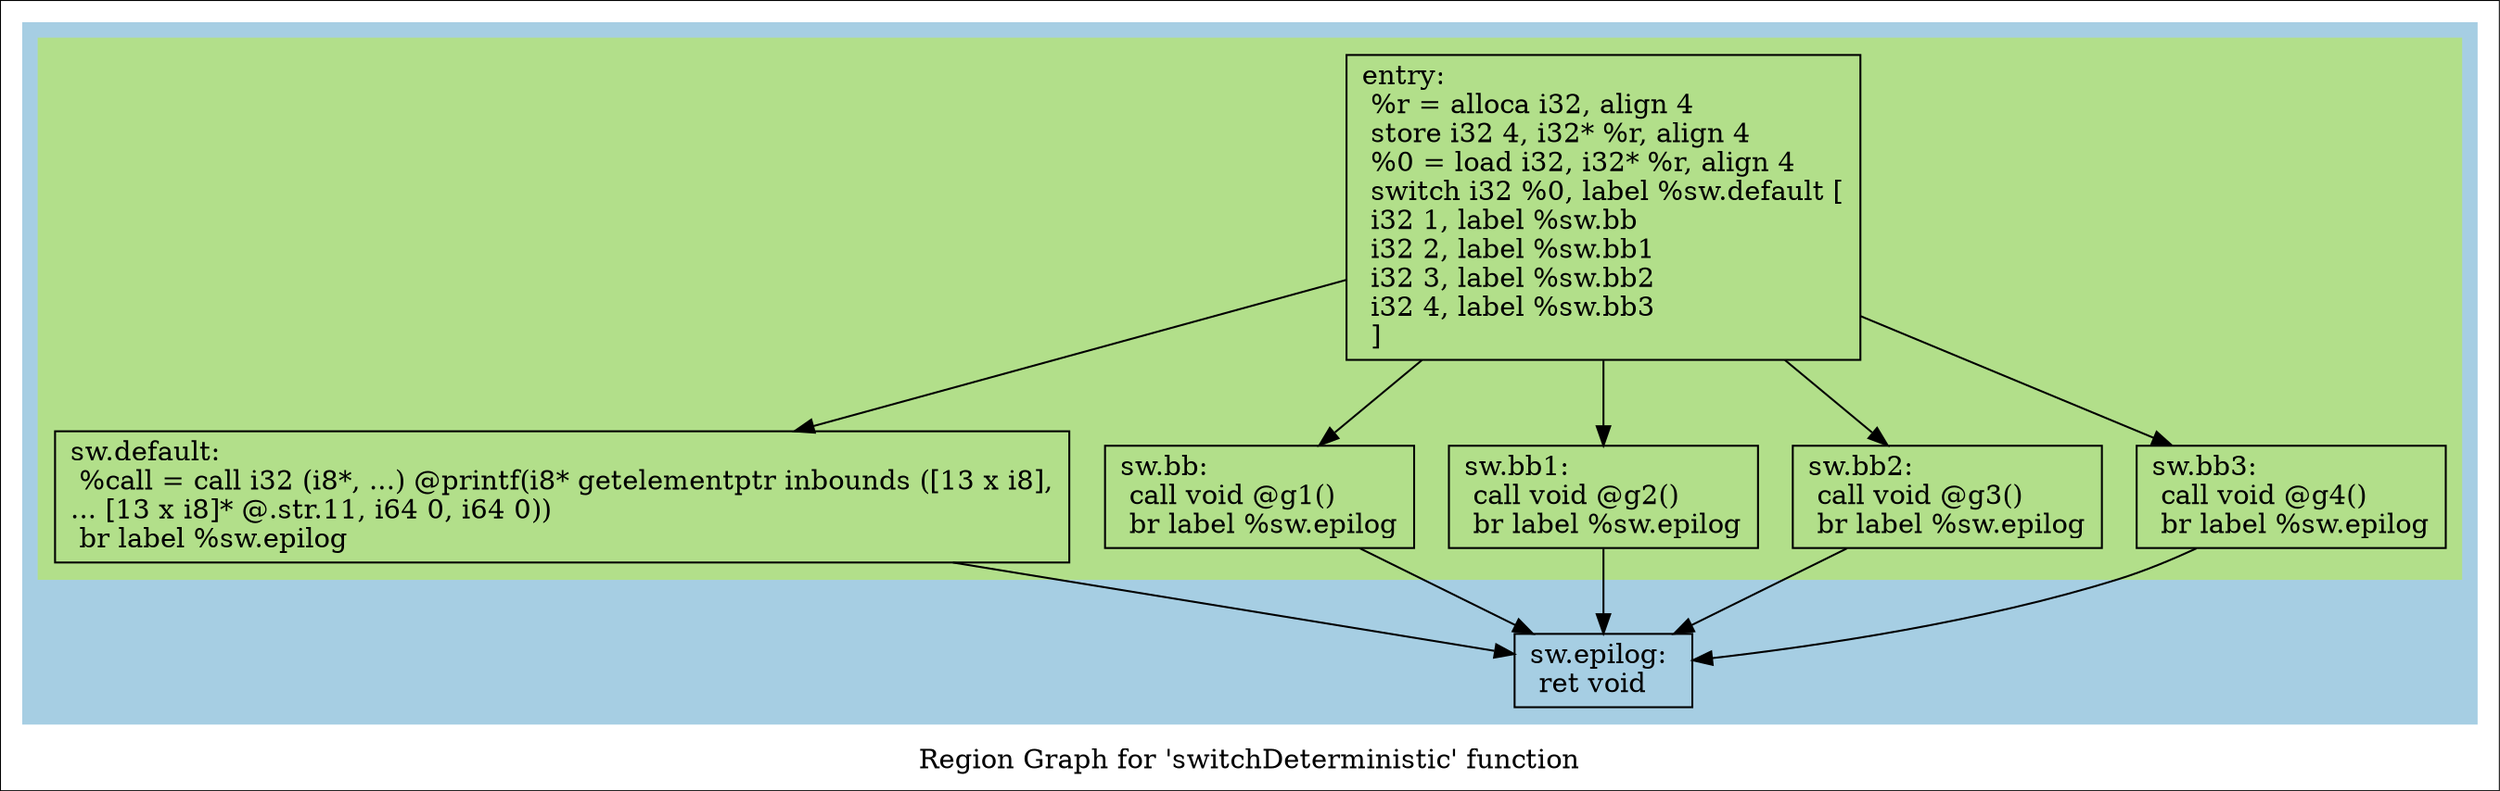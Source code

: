 digraph "Region Graph for 'switchDeterministic' function" {
	label="Region Graph for 'switchDeterministic' function";

	Node0x10a5910 [shape=record,label="{entry:\l  %r = alloca i32, align 4\l  store i32 4, i32* %r, align 4\l  %0 = load i32, i32* %r, align 4\l  switch i32 %0, label %sw.default [\l    i32 1, label %sw.bb\l    i32 2, label %sw.bb1\l    i32 3, label %sw.bb2\l    i32 4, label %sw.bb3\l  ]\l}"];
	Node0x10a5910 -> Node0x10a54c0;
	Node0x10a5910 -> Node0x10a5070;
	Node0x10a5910 -> Node0x10a4c20;
	Node0x10a5910 -> Node0x10a47d0;
	Node0x10a5910 -> Node0x10a7180;
	Node0x10a54c0 [shape=record,label="{sw.default:                                       \l  %call = call i32 (i8*, ...) @printf(i8* getelementptr inbounds ([13 x i8],\l... [13 x i8]* @.str.11, i64 0, i64 0))\l  br label %sw.epilog\l}"];
	Node0x10a54c0 -> Node0x10a8e90;
	Node0x10a8e90 [shape=record,label="{sw.epilog:                                        \l  ret void\l}"];
	Node0x10a5070 [shape=record,label="{sw.bb:                                            \l  call void @g1()\l  br label %sw.epilog\l}"];
	Node0x10a5070 -> Node0x10a8e90;
	Node0x10a4c20 [shape=record,label="{sw.bb1:                                           \l  call void @g2()\l  br label %sw.epilog\l}"];
	Node0x10a4c20 -> Node0x10a8e90;
	Node0x10a47d0 [shape=record,label="{sw.bb2:                                           \l  call void @g3()\l  br label %sw.epilog\l}"];
	Node0x10a47d0 -> Node0x10a8e90;
	Node0x10a7180 [shape=record,label="{sw.bb3:                                           \l  call void @g4()\l  br label %sw.epilog\l}"];
	Node0x10a7180 -> Node0x10a8e90;
	colorscheme = "paired12"
        subgraph cluster_0x10ac150 {
          label = "";
          style = filled;
          color = 1
          subgraph cluster_0x107aaa0 {
            label = "";
            style = filled;
            color = 3
            Node0x10a5910;
            Node0x10a54c0;
            Node0x10a5070;
            Node0x10a4c20;
            Node0x10a47d0;
            Node0x10a7180;
          }
          Node0x10a8e90;
        }
}
